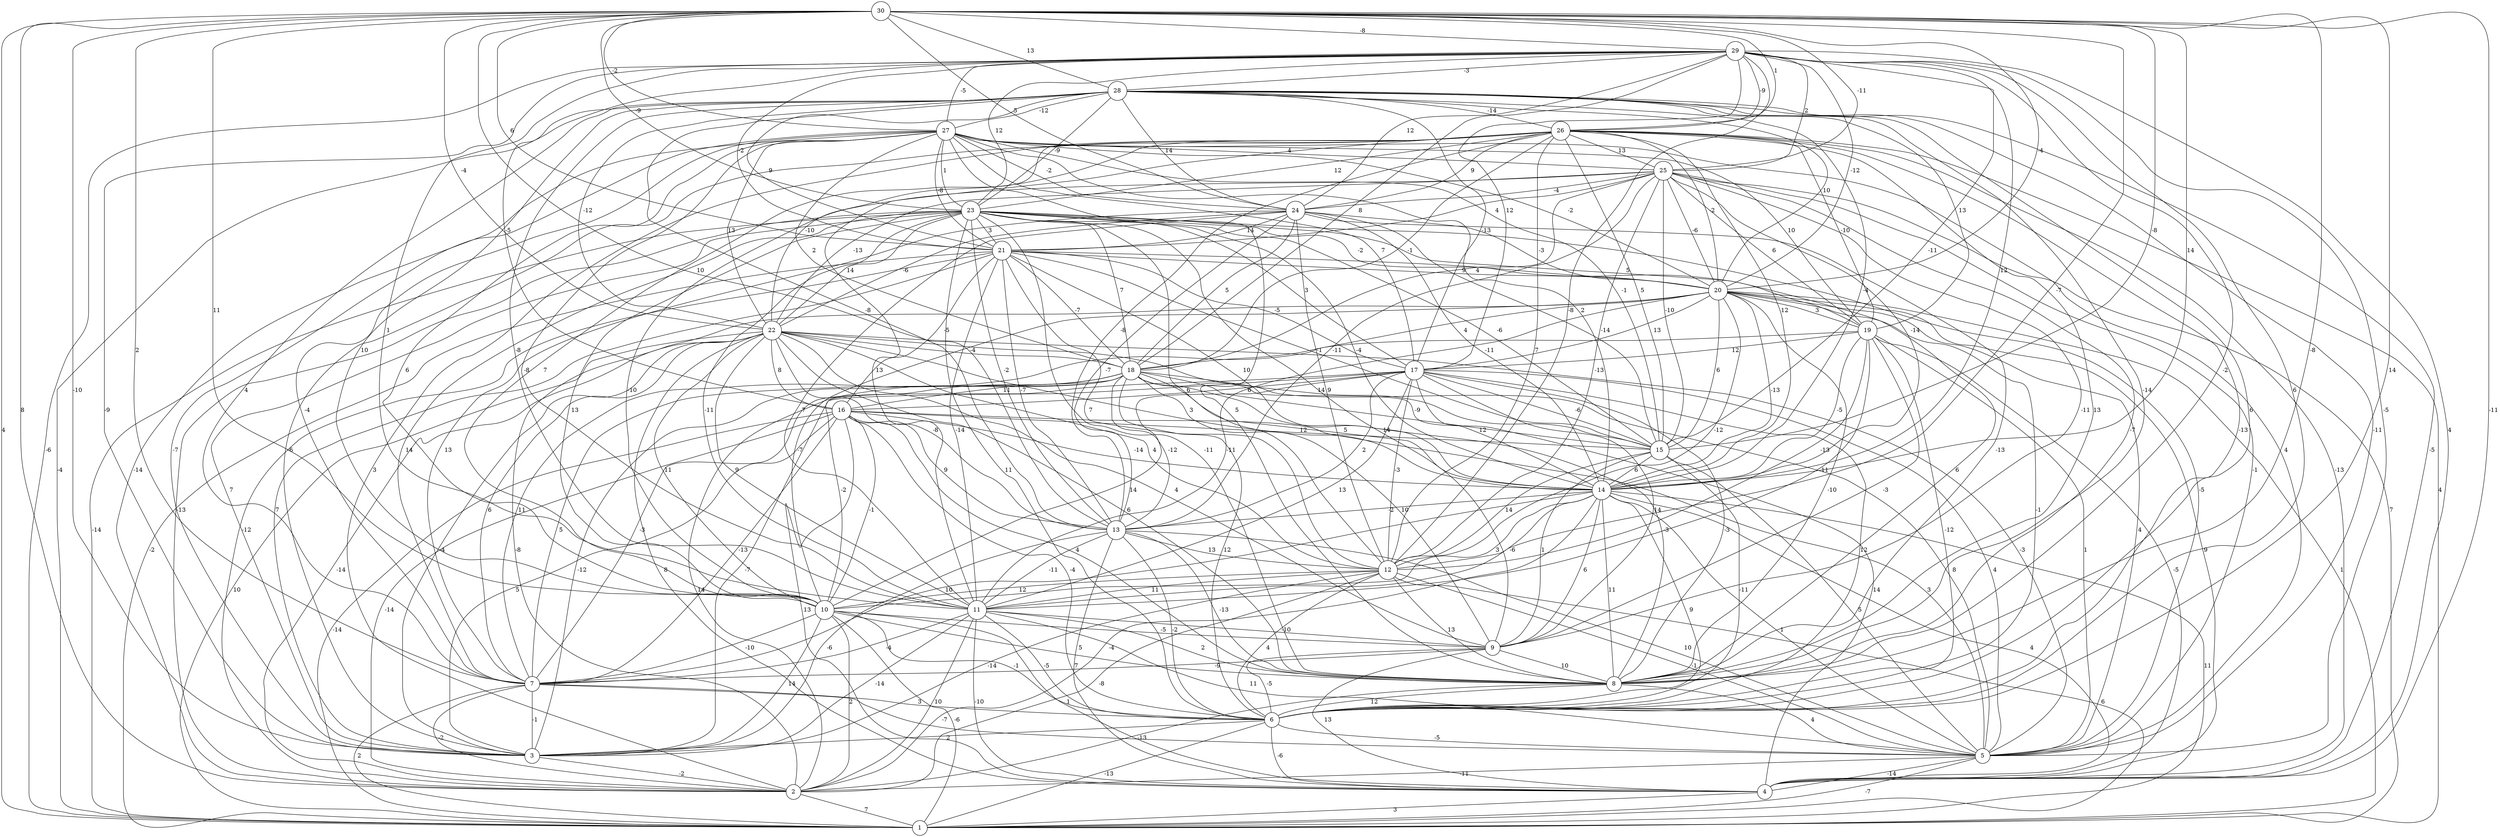 graph { 
	 fontname="Helvetica,Arial,sans-serif" 
	 node [shape = circle]; 
	 30 -- 1 [label = "4"];
	 30 -- 2 [label = "8"];
	 30 -- 3 [label = "-10"];
	 30 -- 4 [label = "-11"];
	 30 -- 6 [label = "14"];
	 30 -- 7 [label = "2"];
	 30 -- 8 [label = "-8"];
	 30 -- 10 [label = "11"];
	 30 -- 12 [label = "-7"];
	 30 -- 13 [label = "10"];
	 30 -- 14 [label = "14"];
	 30 -- 15 [label = "-8"];
	 30 -- 20 [label = "-4"];
	 30 -- 21 [label = "6"];
	 30 -- 22 [label = "-4"];
	 30 -- 23 [label = "-9"];
	 30 -- 24 [label = "5"];
	 30 -- 25 [label = "-11"];
	 30 -- 26 [label = "1"];
	 30 -- 27 [label = "-2"];
	 30 -- 28 [label = "13"];
	 30 -- 29 [label = "-8"];
	 29 -- 1 [label = "-6"];
	 29 -- 3 [label = "-9"];
	 29 -- 4 [label = "4"];
	 29 -- 5 [label = "-5"];
	 29 -- 6 [label = "6"];
	 29 -- 8 [label = "-2"];
	 29 -- 11 [label = "1"];
	 29 -- 12 [label = "-8"];
	 29 -- 14 [label = "12"];
	 29 -- 15 [label = "-11"];
	 29 -- 16 [label = "-5"];
	 29 -- 17 [label = "12"];
	 29 -- 18 [label = "8"];
	 29 -- 20 [label = "-12"];
	 29 -- 21 [label = "-2"];
	 29 -- 23 [label = "12"];
	 29 -- 24 [label = "12"];
	 29 -- 25 [label = "2"];
	 29 -- 26 [label = "-9"];
	 29 -- 27 [label = "-5"];
	 29 -- 28 [label = "-3"];
	 28 -- 1 [label = "-4"];
	 28 -- 4 [label = "-5"];
	 28 -- 5 [label = "-11"];
	 28 -- 6 [label = "6"];
	 28 -- 7 [label = "4"];
	 28 -- 8 [label = "-14"];
	 28 -- 10 [label = "10"];
	 28 -- 11 [label = "-8"];
	 28 -- 13 [label = "-8"];
	 28 -- 14 [label = "-4"];
	 28 -- 17 [label = "-13"];
	 28 -- 19 [label = "13"];
	 28 -- 20 [label = "10"];
	 28 -- 21 [label = "9"];
	 28 -- 22 [label = "-12"];
	 28 -- 23 [label = "-9"];
	 28 -- 24 [label = "14"];
	 28 -- 26 [label = "-14"];
	 28 -- 27 [label = "-12"];
	 27 -- 2 [label = "-14"];
	 27 -- 3 [label = "-7"];
	 27 -- 5 [label = "4"];
	 27 -- 7 [label = "-4"];
	 27 -- 8 [label = "5"];
	 27 -- 10 [label = "6"];
	 27 -- 11 [label = "-8"];
	 27 -- 14 [label = "2"];
	 27 -- 15 [label = "-1"];
	 27 -- 17 [label = "7"];
	 27 -- 18 [label = "2"];
	 27 -- 19 [label = "10"];
	 27 -- 20 [label = "-2"];
	 27 -- 21 [label = "-8"];
	 27 -- 22 [label = "13"];
	 27 -- 23 [label = "1"];
	 27 -- 24 [label = "-2"];
	 27 -- 25 [label = "4"];
	 26 -- 1 [label = "4"];
	 26 -- 2 [label = "3"];
	 26 -- 3 [label = "-6"];
	 26 -- 4 [label = "-13"];
	 26 -- 6 [label = "-13"];
	 26 -- 8 [label = "13"];
	 26 -- 10 [label = "7"];
	 26 -- 11 [label = "13"];
	 26 -- 12 [label = "7"];
	 26 -- 13 [label = "-8"];
	 26 -- 14 [label = "12"];
	 26 -- 15 [label = "5"];
	 26 -- 18 [label = "-1"];
	 26 -- 19 [label = "-10"];
	 26 -- 20 [label = "-2"];
	 26 -- 22 [label = "-10"];
	 26 -- 23 [label = "12"];
	 26 -- 24 [label = "9"];
	 26 -- 25 [label = "13"];
	 25 -- 1 [label = "7"];
	 25 -- 5 [label = "-1"];
	 25 -- 8 [label = "-7"];
	 25 -- 9 [label = "-11"];
	 25 -- 10 [label = "-10"];
	 25 -- 12 [label = "-13"];
	 25 -- 13 [label = "-11"];
	 25 -- 14 [label = "-14"];
	 25 -- 15 [label = "-10"];
	 25 -- 18 [label = "4"];
	 25 -- 19 [label = "6"];
	 25 -- 20 [label = "-6"];
	 25 -- 21 [label = "4"];
	 25 -- 22 [label = "-13"];
	 25 -- 24 [label = "-4"];
	 24 -- 7 [label = "13"];
	 24 -- 8 [label = "-13"];
	 24 -- 11 [label = "7"];
	 24 -- 12 [label = "9"];
	 24 -- 13 [label = "-7"];
	 24 -- 14 [label = "-11"];
	 24 -- 15 [label = "-14"];
	 24 -- 18 [label = "5"];
	 24 -- 20 [label = "-3"];
	 24 -- 21 [label = "14"];
	 24 -- 22 [label = "-6"];
	 23 -- 1 [label = "-14"];
	 23 -- 2 [label = "-13"];
	 23 -- 3 [label = "7"];
	 23 -- 5 [label = "-5"];
	 23 -- 6 [label = "11"];
	 23 -- 7 [label = "14"];
	 23 -- 8 [label = "-11"];
	 23 -- 9 [label = "14"];
	 23 -- 10 [label = "13"];
	 23 -- 11 [label = "-11"];
	 23 -- 12 [label = "6"];
	 23 -- 13 [label = "-2"];
	 23 -- 14 [label = "-4"];
	 23 -- 15 [label = "-6"];
	 23 -- 17 [label = "3"];
	 23 -- 18 [label = "7"];
	 23 -- 19 [label = "5"];
	 23 -- 20 [label = "-2"];
	 23 -- 21 [label = "3"];
	 23 -- 22 [label = "14"];
	 22 -- 1 [label = "10"];
	 22 -- 2 [label = "-14"];
	 22 -- 3 [label = "-4"];
	 22 -- 4 [label = "8"];
	 22 -- 5 [label = "-3"];
	 22 -- 7 [label = "6"];
	 22 -- 8 [label = "6"];
	 22 -- 9 [label = "4"];
	 22 -- 10 [label = "11"];
	 22 -- 11 [label = "9"];
	 22 -- 12 [label = "4"];
	 22 -- 13 [label = "-8"];
	 22 -- 14 [label = "3"];
	 22 -- 15 [label = "14"];
	 22 -- 16 [label = "8"];
	 22 -- 18 [label = "-4"];
	 21 -- 1 [label = "-2"];
	 21 -- 2 [label = "-12"];
	 21 -- 3 [label = "7"];
	 21 -- 8 [label = "6"];
	 21 -- 11 [label = "-14"];
	 21 -- 12 [label = "7"];
	 21 -- 13 [label = "-7"];
	 21 -- 14 [label = "10"];
	 21 -- 15 [label = "-1"];
	 21 -- 16 [label = "-5"];
	 21 -- 17 [label = "-5"];
	 21 -- 18 [label = "-7"];
	 21 -- 20 [label = "9"];
	 20 -- 1 [label = "1"];
	 20 -- 2 [label = "-8"];
	 20 -- 4 [label = "9"];
	 20 -- 5 [label = "4"];
	 20 -- 6 [label = "-1"];
	 20 -- 8 [label = "-10"];
	 20 -- 10 [label = "-7"];
	 20 -- 11 [label = "-11"];
	 20 -- 12 [label = "-12"];
	 20 -- 14 [label = "-13"];
	 20 -- 15 [label = "6"];
	 20 -- 17 [label = "13"];
	 20 -- 18 [label = "4"];
	 20 -- 19 [label = "3"];
	 19 -- 4 [label = "-5"];
	 19 -- 5 [label = "1"];
	 19 -- 6 [label = "-12"];
	 19 -- 7 [label = "11"];
	 19 -- 9 [label = "-3"];
	 19 -- 11 [label = "11"];
	 19 -- 12 [label = "-13"];
	 19 -- 14 [label = "-5"];
	 19 -- 17 [label = "12"];
	 18 -- 2 [label = "14"];
	 18 -- 3 [label = "-12"];
	 18 -- 4 [label = "14"];
	 18 -- 5 [label = "8"];
	 18 -- 6 [label = "12"];
	 18 -- 7 [label = "5"];
	 18 -- 8 [label = "-3"];
	 18 -- 9 [label = "10"];
	 18 -- 10 [label = "-2"];
	 18 -- 13 [label = "-12"];
	 18 -- 14 [label = "5"];
	 18 -- 15 [label = "-9"];
	 18 -- 16 [label = "11"];
	 17 -- 3 [label = "-7"];
	 17 -- 5 [label = "4"];
	 17 -- 6 [label = "12"];
	 17 -- 7 [label = "-3"];
	 17 -- 8 [label = "-3"];
	 17 -- 9 [label = "14"];
	 17 -- 10 [label = "14"];
	 17 -- 11 [label = "13"];
	 17 -- 12 [label = "-3"];
	 17 -- 13 [label = "2"];
	 17 -- 14 [label = "12"];
	 17 -- 15 [label = "-6"];
	 17 -- 16 [label = "6"];
	 16 -- 1 [label = "-14"];
	 16 -- 2 [label = "-14"];
	 16 -- 3 [label = "5"];
	 16 -- 4 [label = "13"];
	 16 -- 5 [label = "3"];
	 16 -- 6 [label = "-4"];
	 16 -- 7 [label = "-13"];
	 16 -- 8 [label = "4"];
	 16 -- 10 [label = "-1"];
	 16 -- 13 [label = "9"];
	 16 -- 14 [label = "-14"];
	 16 -- 15 [label = "12"];
	 15 -- 5 [label = "5"];
	 15 -- 6 [label = "-11"];
	 15 -- 9 [label = "1"];
	 15 -- 12 [label = "14"];
	 15 -- 14 [label = "6"];
	 14 -- 1 [label = "11"];
	 14 -- 2 [label = "-4"];
	 14 -- 4 [label = "4"];
	 14 -- 5 [label = "1"];
	 14 -- 6 [label = "9"];
	 14 -- 7 [label = "10"];
	 14 -- 8 [label = "11"];
	 14 -- 9 [label = "6"];
	 14 -- 10 [label = "3"];
	 14 -- 11 [label = "-6"];
	 14 -- 13 [label = "-2"];
	 13 -- 3 [label = "-6"];
	 13 -- 4 [label = "7"];
	 13 -- 5 [label = "10"];
	 13 -- 6 [label = "-2"];
	 13 -- 8 [label = "-13"];
	 13 -- 11 [label = "-11"];
	 13 -- 12 [label = "13"];
	 12 -- 1 [label = "6"];
	 12 -- 2 [label = "-8"];
	 12 -- 3 [label = "-14"];
	 12 -- 5 [label = "-1"];
	 12 -- 6 [label = "4"];
	 12 -- 8 [label = "13"];
	 12 -- 10 [label = "12"];
	 12 -- 11 [label = "11"];
	 11 -- 2 [label = "10"];
	 11 -- 3 [label = "-14"];
	 11 -- 4 [label = "-10"];
	 11 -- 5 [label = "11"];
	 11 -- 6 [label = "-5"];
	 11 -- 7 [label = "-4"];
	 11 -- 8 [label = "2"];
	 11 -- 9 [label = "-10"];
	 10 -- 1 [label = "-6"];
	 10 -- 2 [label = "2"];
	 10 -- 3 [label = "14"];
	 10 -- 4 [label = "1"];
	 10 -- 6 [label = "-1"];
	 10 -- 7 [label = "-10"];
	 10 -- 8 [label = "5"];
	 10 -- 9 [label = "-5"];
	 9 -- 4 [label = "13"];
	 9 -- 6 [label = "-5"];
	 9 -- 7 [label = "-9"];
	 9 -- 8 [label = "10"];
	 8 -- 2 [label = "-13"];
	 8 -- 5 [label = "4"];
	 8 -- 6 [label = "12"];
	 7 -- 1 [label = "2"];
	 7 -- 2 [label = "-2"];
	 7 -- 3 [label = "-1"];
	 7 -- 5 [label = "-7"];
	 7 -- 6 [label = "3"];
	 6 -- 1 [label = "-13"];
	 6 -- 3 [label = "2"];
	 6 -- 4 [label = "-6"];
	 6 -- 5 [label = "-5"];
	 5 -- 1 [label = "-7"];
	 5 -- 2 [label = "-11"];
	 5 -- 4 [label = "-14"];
	 4 -- 1 [label = "3"];
	 3 -- 2 [label = "-2"];
	 2 -- 1 [label = "7"];
	 1;
	 2;
	 3;
	 4;
	 5;
	 6;
	 7;
	 8;
	 9;
	 10;
	 11;
	 12;
	 13;
	 14;
	 15;
	 16;
	 17;
	 18;
	 19;
	 20;
	 21;
	 22;
	 23;
	 24;
	 25;
	 26;
	 27;
	 28;
	 29;
	 30;
}
